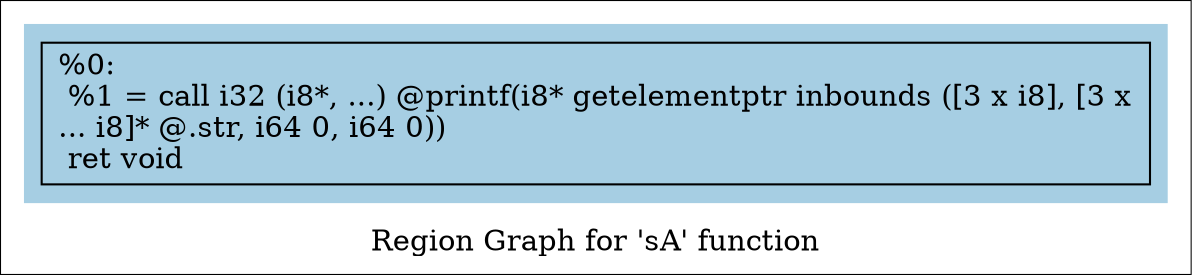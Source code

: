 digraph "Region Graph for 'sA' function" {
	label="Region Graph for 'sA' function";

	Node0x55c80118c590 [shape=record,label="{%0:\l  %1 = call i32 (i8*, ...) @printf(i8* getelementptr inbounds ([3 x i8], [3 x\l... i8]* @.str, i64 0, i64 0))\l  ret void\l}"];
	colorscheme = "paired12"
        subgraph cluster_0x55c80118ef40 {
          label = "";
          style = filled;
          color = 1
          Node0x55c80118c590;
        }
}
